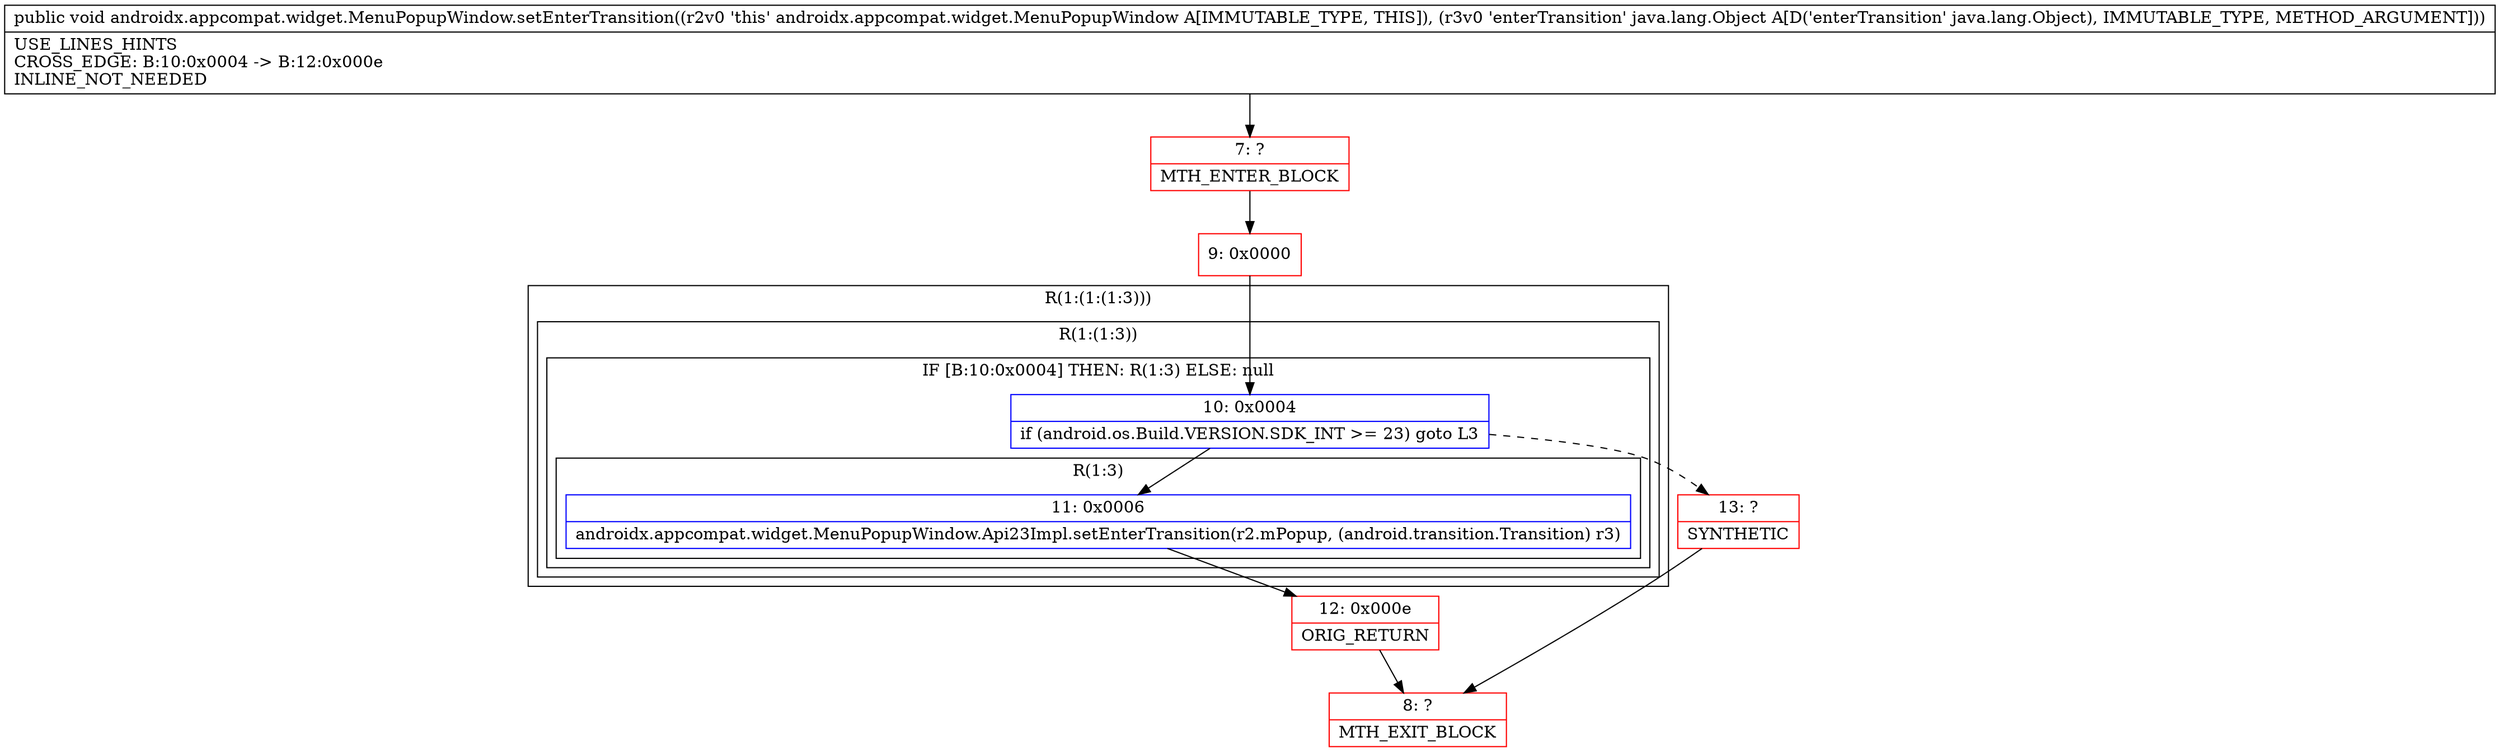 digraph "CFG forandroidx.appcompat.widget.MenuPopupWindow.setEnterTransition(Ljava\/lang\/Object;)V" {
subgraph cluster_Region_1863268079 {
label = "R(1:(1:(1:3)))";
node [shape=record,color=blue];
subgraph cluster_Region_480546434 {
label = "R(1:(1:3))";
node [shape=record,color=blue];
subgraph cluster_IfRegion_1579678632 {
label = "IF [B:10:0x0004] THEN: R(1:3) ELSE: null";
node [shape=record,color=blue];
Node_10 [shape=record,label="{10\:\ 0x0004|if (android.os.Build.VERSION.SDK_INT \>= 23) goto L3\l}"];
subgraph cluster_Region_880799375 {
label = "R(1:3)";
node [shape=record,color=blue];
Node_11 [shape=record,label="{11\:\ 0x0006|androidx.appcompat.widget.MenuPopupWindow.Api23Impl.setEnterTransition(r2.mPopup, (android.transition.Transition) r3)\l}"];
}
}
}
}
Node_7 [shape=record,color=red,label="{7\:\ ?|MTH_ENTER_BLOCK\l}"];
Node_9 [shape=record,color=red,label="{9\:\ 0x0000}"];
Node_12 [shape=record,color=red,label="{12\:\ 0x000e|ORIG_RETURN\l}"];
Node_8 [shape=record,color=red,label="{8\:\ ?|MTH_EXIT_BLOCK\l}"];
Node_13 [shape=record,color=red,label="{13\:\ ?|SYNTHETIC\l}"];
MethodNode[shape=record,label="{public void androidx.appcompat.widget.MenuPopupWindow.setEnterTransition((r2v0 'this' androidx.appcompat.widget.MenuPopupWindow A[IMMUTABLE_TYPE, THIS]), (r3v0 'enterTransition' java.lang.Object A[D('enterTransition' java.lang.Object), IMMUTABLE_TYPE, METHOD_ARGUMENT]))  | USE_LINES_HINTS\lCROSS_EDGE: B:10:0x0004 \-\> B:12:0x000e\lINLINE_NOT_NEEDED\l}"];
MethodNode -> Node_7;Node_10 -> Node_11;
Node_10 -> Node_13[style=dashed];
Node_11 -> Node_12;
Node_7 -> Node_9;
Node_9 -> Node_10;
Node_12 -> Node_8;
Node_13 -> Node_8;
}

